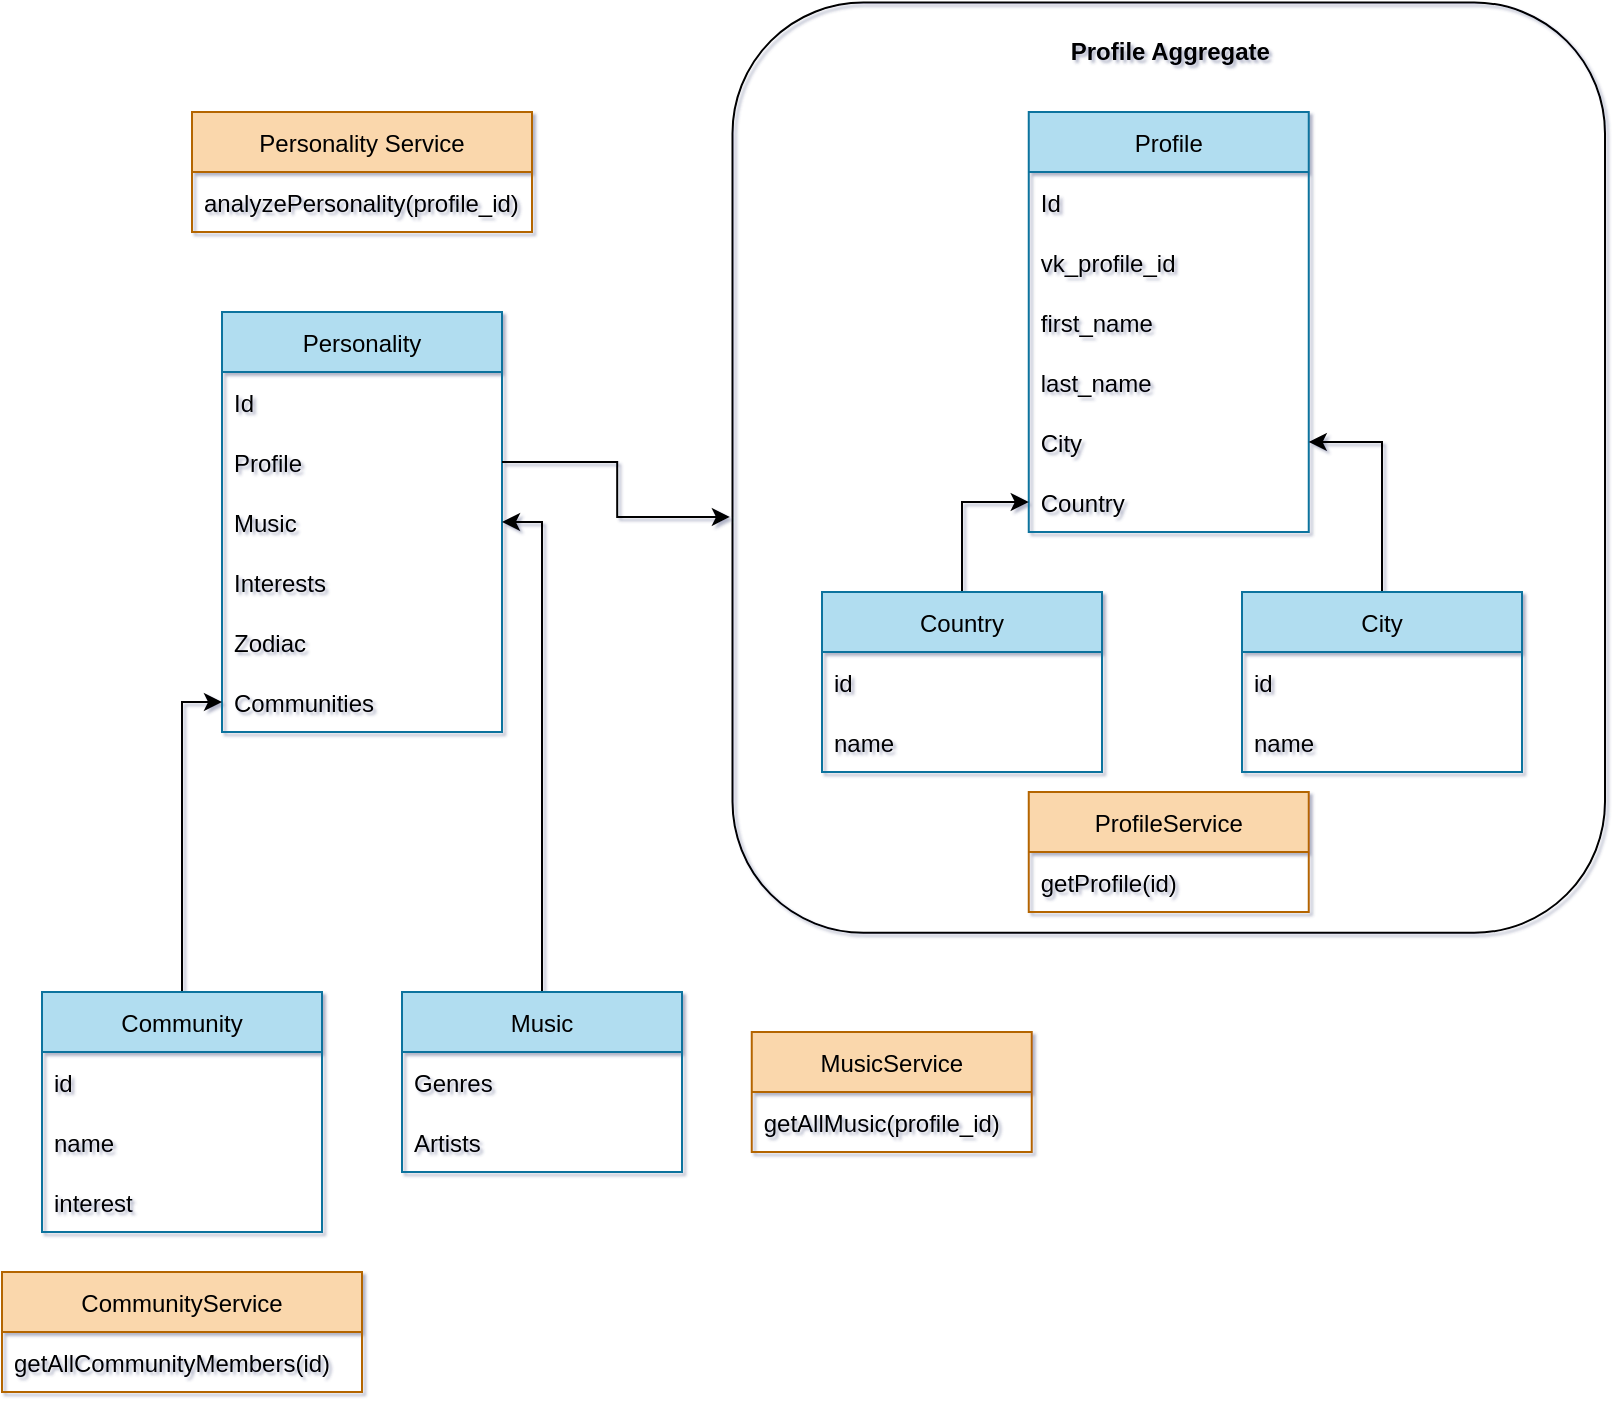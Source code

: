 <mxfile version="20.0.4" type="device"><diagram id="C5RBs43oDa-KdzZeNtuy" name="Page-1"><mxGraphModel dx="1422" dy="798" grid="1" gridSize="10" guides="1" tooltips="1" connect="1" arrows="1" fold="1" page="1" pageScale="1" pageWidth="827" pageHeight="1169" math="0" shadow="1"><root><mxCell id="WIyWlLk6GJQsqaUBKTNV-0"/><mxCell id="WIyWlLk6GJQsqaUBKTNV-1" parent="WIyWlLk6GJQsqaUBKTNV-0"/><mxCell id="C3yfGeXfMbXTntmece6J-43" value="" style="rounded=1;whiteSpace=wrap;html=1;fillColor=none;rotation=90;" parent="WIyWlLk6GJQsqaUBKTNV-1" vertex="1"><mxGeometry x="360.82" y="29.69" width="465.12" height="436.25" as="geometry"/></mxCell><mxCell id="C3yfGeXfMbXTntmece6J-4" value="Personality" style="swimlane;fontStyle=0;childLayout=stackLayout;horizontal=1;startSize=30;horizontalStack=0;resizeParent=1;resizeParentMax=0;resizeLast=0;collapsible=1;marginBottom=0;fillColor=#b1ddf0;strokeColor=#10739e;" parent="WIyWlLk6GJQsqaUBKTNV-1" vertex="1"><mxGeometry x="120" y="170" width="140" height="210" as="geometry"><mxRectangle x="60" y="140" width="100" height="30" as="alternateBounds"/></mxGeometry></mxCell><mxCell id="C3yfGeXfMbXTntmece6J-5" value="Id" style="text;strokeColor=none;fillColor=none;align=left;verticalAlign=middle;spacingLeft=4;spacingRight=4;overflow=hidden;points=[[0,0.5],[1,0.5]];portConstraint=eastwest;rotatable=0;" parent="C3yfGeXfMbXTntmece6J-4" vertex="1"><mxGeometry y="30" width="140" height="30" as="geometry"/></mxCell><mxCell id="C3yfGeXfMbXTntmece6J-21" value="Profile" style="text;strokeColor=none;fillColor=none;align=left;verticalAlign=middle;spacingLeft=4;spacingRight=4;overflow=hidden;points=[[0,0.5],[1,0.5]];portConstraint=eastwest;rotatable=0;" parent="C3yfGeXfMbXTntmece6J-4" vertex="1"><mxGeometry y="60" width="140" height="30" as="geometry"/></mxCell><mxCell id="C3yfGeXfMbXTntmece6J-6" value="Music" style="text;strokeColor=none;fillColor=none;align=left;verticalAlign=middle;spacingLeft=4;spacingRight=4;overflow=hidden;points=[[0,0.5],[1,0.5]];portConstraint=eastwest;rotatable=0;" parent="C3yfGeXfMbXTntmece6J-4" vertex="1"><mxGeometry y="90" width="140" height="30" as="geometry"/></mxCell><mxCell id="C3yfGeXfMbXTntmece6J-7" value="Interests" style="text;strokeColor=none;fillColor=none;align=left;verticalAlign=middle;spacingLeft=4;spacingRight=4;overflow=hidden;points=[[0,0.5],[1,0.5]];portConstraint=eastwest;rotatable=0;" parent="C3yfGeXfMbXTntmece6J-4" vertex="1"><mxGeometry y="120" width="140" height="30" as="geometry"/></mxCell><mxCell id="C3yfGeXfMbXTntmece6J-8" value="Zodiac" style="text;strokeColor=none;fillColor=none;align=left;verticalAlign=middle;spacingLeft=4;spacingRight=4;overflow=hidden;points=[[0,0.5],[1,0.5]];portConstraint=eastwest;rotatable=0;" parent="C3yfGeXfMbXTntmece6J-4" vertex="1"><mxGeometry y="150" width="140" height="30" as="geometry"/></mxCell><mxCell id="C3yfGeXfMbXTntmece6J-30" value="Communities" style="text;strokeColor=none;fillColor=none;align=left;verticalAlign=middle;spacingLeft=4;spacingRight=4;overflow=hidden;points=[[0,0.5],[1,0.5]];portConstraint=eastwest;rotatable=0;" parent="C3yfGeXfMbXTntmece6J-4" vertex="1"><mxGeometry y="180" width="140" height="30" as="geometry"/></mxCell><mxCell id="C3yfGeXfMbXTntmece6J-50" style="edgeStyle=orthogonalEdgeStyle;rounded=0;orthogonalLoop=1;jettySize=auto;html=1;exitX=0.5;exitY=0;exitDx=0;exitDy=0;entryX=1;entryY=0.5;entryDx=0;entryDy=0;" parent="WIyWlLk6GJQsqaUBKTNV-1" source="C3yfGeXfMbXTntmece6J-9" target="C3yfGeXfMbXTntmece6J-6" edge="1"><mxGeometry relative="1" as="geometry"/></mxCell><mxCell id="C3yfGeXfMbXTntmece6J-9" value="Music" style="swimlane;fontStyle=0;childLayout=stackLayout;horizontal=1;startSize=30;horizontalStack=0;resizeParent=1;resizeParentMax=0;resizeLast=0;collapsible=1;marginBottom=0;fillColor=#b1ddf0;strokeColor=#10739e;" parent="WIyWlLk6GJQsqaUBKTNV-1" vertex="1"><mxGeometry x="210" y="510" width="140" height="90" as="geometry"/></mxCell><mxCell id="C3yfGeXfMbXTntmece6J-10" value="Genres" style="text;strokeColor=none;fillColor=none;align=left;verticalAlign=middle;spacingLeft=4;spacingRight=4;overflow=hidden;points=[[0,0.5],[1,0.5]];portConstraint=eastwest;rotatable=0;" parent="C3yfGeXfMbXTntmece6J-9" vertex="1"><mxGeometry y="30" width="140" height="30" as="geometry"/></mxCell><mxCell id="C3yfGeXfMbXTntmece6J-11" value="Artists" style="text;strokeColor=none;fillColor=none;align=left;verticalAlign=middle;spacingLeft=4;spacingRight=4;overflow=hidden;points=[[0,0.5],[1,0.5]];portConstraint=eastwest;rotatable=0;" parent="C3yfGeXfMbXTntmece6J-9" vertex="1"><mxGeometry y="60" width="140" height="30" as="geometry"/></mxCell><mxCell id="C3yfGeXfMbXTntmece6J-16" value="Profile" style="swimlane;fontStyle=0;childLayout=stackLayout;horizontal=1;startSize=30;horizontalStack=0;resizeParent=1;resizeParentMax=0;resizeLast=0;collapsible=1;marginBottom=0;fillColor=#b1ddf0;strokeColor=#10739e;" parent="WIyWlLk6GJQsqaUBKTNV-1" vertex="1"><mxGeometry x="523.38" y="70" width="140" height="210" as="geometry"/></mxCell><mxCell id="C3yfGeXfMbXTntmece6J-17" value="Id" style="text;strokeColor=none;fillColor=none;align=left;verticalAlign=middle;spacingLeft=4;spacingRight=4;overflow=hidden;points=[[0,0.5],[1,0.5]];portConstraint=eastwest;rotatable=0;" parent="C3yfGeXfMbXTntmece6J-16" vertex="1"><mxGeometry y="30" width="140" height="30" as="geometry"/></mxCell><mxCell id="C3yfGeXfMbXTntmece6J-18" value="vk_profile_id" style="text;strokeColor=none;fillColor=none;align=left;verticalAlign=middle;spacingLeft=4;spacingRight=4;overflow=hidden;points=[[0,0.5],[1,0.5]];portConstraint=eastwest;rotatable=0;" parent="C3yfGeXfMbXTntmece6J-16" vertex="1"><mxGeometry y="60" width="140" height="30" as="geometry"/></mxCell><mxCell id="C3yfGeXfMbXTntmece6J-19" value="first_name" style="text;strokeColor=none;fillColor=none;align=left;verticalAlign=middle;spacingLeft=4;spacingRight=4;overflow=hidden;points=[[0,0.5],[1,0.5]];portConstraint=eastwest;rotatable=0;" parent="C3yfGeXfMbXTntmece6J-16" vertex="1"><mxGeometry y="90" width="140" height="30" as="geometry"/></mxCell><mxCell id="C3yfGeXfMbXTntmece6J-20" value="last_name" style="text;strokeColor=none;fillColor=none;align=left;verticalAlign=middle;spacingLeft=4;spacingRight=4;overflow=hidden;points=[[0,0.5],[1,0.5]];portConstraint=eastwest;rotatable=0;" parent="C3yfGeXfMbXTntmece6J-16" vertex="1"><mxGeometry y="120" width="140" height="30" as="geometry"/></mxCell><mxCell id="C3yfGeXfMbXTntmece6J-28" value="City" style="text;strokeColor=none;fillColor=none;align=left;verticalAlign=middle;spacingLeft=4;spacingRight=4;overflow=hidden;points=[[0,0.5],[1,0.5]];portConstraint=eastwest;rotatable=0;" parent="C3yfGeXfMbXTntmece6J-16" vertex="1"><mxGeometry y="150" width="140" height="30" as="geometry"/></mxCell><mxCell id="C3yfGeXfMbXTntmece6J-29" value="Country" style="text;strokeColor=none;fillColor=none;align=left;verticalAlign=middle;spacingLeft=4;spacingRight=4;overflow=hidden;points=[[0,0.5],[1,0.5]];portConstraint=eastwest;rotatable=0;" parent="C3yfGeXfMbXTntmece6J-16" vertex="1"><mxGeometry y="180" width="140" height="30" as="geometry"/></mxCell><mxCell id="C3yfGeXfMbXTntmece6J-49" style="edgeStyle=orthogonalEdgeStyle;rounded=0;orthogonalLoop=1;jettySize=auto;html=1;exitX=0.5;exitY=0;exitDx=0;exitDy=0;" parent="WIyWlLk6GJQsqaUBKTNV-1" source="C3yfGeXfMbXTntmece6J-23" target="C3yfGeXfMbXTntmece6J-30" edge="1"><mxGeometry relative="1" as="geometry"/></mxCell><mxCell id="C3yfGeXfMbXTntmece6J-23" value="Community" style="swimlane;fontStyle=0;childLayout=stackLayout;horizontal=1;startSize=30;horizontalStack=0;resizeParent=1;resizeParentMax=0;resizeLast=0;collapsible=1;marginBottom=0;fillColor=#b1ddf0;strokeColor=#10739e;" parent="WIyWlLk6GJQsqaUBKTNV-1" vertex="1"><mxGeometry x="30" y="510" width="140" height="120" as="geometry"/></mxCell><mxCell id="C3yfGeXfMbXTntmece6J-24" value="id" style="text;strokeColor=none;fillColor=none;align=left;verticalAlign=middle;spacingLeft=4;spacingRight=4;overflow=hidden;points=[[0,0.5],[1,0.5]];portConstraint=eastwest;rotatable=0;" parent="C3yfGeXfMbXTntmece6J-23" vertex="1"><mxGeometry y="30" width="140" height="30" as="geometry"/></mxCell><mxCell id="C3yfGeXfMbXTntmece6J-25" value="name" style="text;strokeColor=none;fillColor=none;align=left;verticalAlign=middle;spacingLeft=4;spacingRight=4;overflow=hidden;points=[[0,0.5],[1,0.5]];portConstraint=eastwest;rotatable=0;" parent="C3yfGeXfMbXTntmece6J-23" vertex="1"><mxGeometry y="60" width="140" height="30" as="geometry"/></mxCell><mxCell id="C3yfGeXfMbXTntmece6J-26" value="interest" style="text;strokeColor=none;fillColor=none;align=left;verticalAlign=middle;spacingLeft=4;spacingRight=4;overflow=hidden;points=[[0,0.5],[1,0.5]];portConstraint=eastwest;rotatable=0;" parent="C3yfGeXfMbXTntmece6J-23" vertex="1"><mxGeometry y="90" width="140" height="30" as="geometry"/></mxCell><mxCell id="C3yfGeXfMbXTntmece6J-45" value="" style="edgeStyle=orthogonalEdgeStyle;rounded=0;orthogonalLoop=1;jettySize=auto;html=1;" parent="WIyWlLk6GJQsqaUBKTNV-1" source="C3yfGeXfMbXTntmece6J-32" target="C3yfGeXfMbXTntmece6J-29" edge="1"><mxGeometry relative="1" as="geometry"/></mxCell><mxCell id="C3yfGeXfMbXTntmece6J-32" value="Country" style="swimlane;fontStyle=0;childLayout=stackLayout;horizontal=1;startSize=30;horizontalStack=0;resizeParent=1;resizeParentMax=0;resizeLast=0;collapsible=1;marginBottom=0;fillColor=#b1ddf0;strokeColor=#10739e;" parent="WIyWlLk6GJQsqaUBKTNV-1" vertex="1"><mxGeometry x="420" y="310" width="140" height="90" as="geometry"/></mxCell><mxCell id="C3yfGeXfMbXTntmece6J-33" value="id" style="text;strokeColor=none;fillColor=none;align=left;verticalAlign=middle;spacingLeft=4;spacingRight=4;overflow=hidden;points=[[0,0.5],[1,0.5]];portConstraint=eastwest;rotatable=0;" parent="C3yfGeXfMbXTntmece6J-32" vertex="1"><mxGeometry y="30" width="140" height="30" as="geometry"/></mxCell><mxCell id="C3yfGeXfMbXTntmece6J-34" value="name" style="text;strokeColor=none;fillColor=none;align=left;verticalAlign=middle;spacingLeft=4;spacingRight=4;overflow=hidden;points=[[0,0.5],[1,0.5]];portConstraint=eastwest;rotatable=0;" parent="C3yfGeXfMbXTntmece6J-32" vertex="1"><mxGeometry y="60" width="140" height="30" as="geometry"/></mxCell><mxCell id="C3yfGeXfMbXTntmece6J-47" style="edgeStyle=orthogonalEdgeStyle;rounded=0;orthogonalLoop=1;jettySize=auto;html=1;exitX=0.5;exitY=0;exitDx=0;exitDy=0;entryX=1;entryY=0.5;entryDx=0;entryDy=0;" parent="WIyWlLk6GJQsqaUBKTNV-1" source="C3yfGeXfMbXTntmece6J-36" target="C3yfGeXfMbXTntmece6J-28" edge="1"><mxGeometry relative="1" as="geometry"/></mxCell><mxCell id="C3yfGeXfMbXTntmece6J-36" value="City" style="swimlane;fontStyle=0;childLayout=stackLayout;horizontal=1;startSize=30;horizontalStack=0;resizeParent=1;resizeParentMax=0;resizeLast=0;collapsible=1;marginBottom=0;fillColor=#b1ddf0;strokeColor=#10739e;" parent="WIyWlLk6GJQsqaUBKTNV-1" vertex="1"><mxGeometry x="630" y="310" width="140" height="90" as="geometry"/></mxCell><mxCell id="C3yfGeXfMbXTntmece6J-37" value="id" style="text;strokeColor=none;fillColor=none;align=left;verticalAlign=middle;spacingLeft=4;spacingRight=4;overflow=hidden;points=[[0,0.5],[1,0.5]];portConstraint=eastwest;rotatable=0;" parent="C3yfGeXfMbXTntmece6J-36" vertex="1"><mxGeometry y="30" width="140" height="30" as="geometry"/></mxCell><mxCell id="C3yfGeXfMbXTntmece6J-38" value="name" style="text;strokeColor=none;fillColor=none;align=left;verticalAlign=middle;spacingLeft=4;spacingRight=4;overflow=hidden;points=[[0,0.5],[1,0.5]];portConstraint=eastwest;rotatable=0;" parent="C3yfGeXfMbXTntmece6J-36" vertex="1"><mxGeometry y="60" width="140" height="30" as="geometry"/></mxCell><mxCell id="C3yfGeXfMbXTntmece6J-52" style="edgeStyle=orthogonalEdgeStyle;rounded=0;orthogonalLoop=1;jettySize=auto;html=1;exitX=1;exitY=0.5;exitDx=0;exitDy=0;entryX=0.553;entryY=1.003;entryDx=0;entryDy=0;entryPerimeter=0;" parent="WIyWlLk6GJQsqaUBKTNV-1" source="C3yfGeXfMbXTntmece6J-21" target="C3yfGeXfMbXTntmece6J-43" edge="1"><mxGeometry relative="1" as="geometry"/></mxCell><mxCell id="C3yfGeXfMbXTntmece6J-53" value="Profile Aggregate" style="text;strokeColor=none;fillColor=none;align=left;verticalAlign=middle;spacingLeft=4;spacingRight=4;overflow=hidden;points=[[0,0.5],[1,0.5]];portConstraint=eastwest;rotatable=0;labelBackgroundColor=none;fontStyle=1" parent="WIyWlLk6GJQsqaUBKTNV-1" vertex="1"><mxGeometry x="538.38" y="24" width="110" height="30" as="geometry"/></mxCell><mxCell id="C3yfGeXfMbXTntmece6J-59" value="Personality Service" style="swimlane;fontStyle=0;childLayout=stackLayout;horizontal=1;startSize=30;horizontalStack=0;resizeParent=1;resizeParentMax=0;resizeLast=0;collapsible=1;marginBottom=0;labelBackgroundColor=none;fillColor=#fad7ac;strokeColor=#b46504;" parent="WIyWlLk6GJQsqaUBKTNV-1" vertex="1"><mxGeometry x="105" y="70" width="170" height="60" as="geometry"/></mxCell><mxCell id="C3yfGeXfMbXTntmece6J-60" value="analyzePersonality(profile_id)" style="text;strokeColor=none;fillColor=none;align=left;verticalAlign=middle;spacingLeft=4;spacingRight=4;overflow=hidden;points=[[0,0.5],[1,0.5]];portConstraint=eastwest;rotatable=0;labelBackgroundColor=none;" parent="C3yfGeXfMbXTntmece6J-59" vertex="1"><mxGeometry y="30" width="170" height="30" as="geometry"/></mxCell><mxCell id="C3yfGeXfMbXTntmece6J-64" value="MusicService" style="swimlane;fontStyle=0;childLayout=stackLayout;horizontal=1;startSize=30;horizontalStack=0;resizeParent=1;resizeParentMax=0;resizeLast=0;collapsible=1;marginBottom=0;labelBackgroundColor=none;fillColor=#fad7ac;strokeColor=#b46504;" parent="WIyWlLk6GJQsqaUBKTNV-1" vertex="1"><mxGeometry x="384.88" y="530" width="140" height="60" as="geometry"/></mxCell><mxCell id="C3yfGeXfMbXTntmece6J-65" value="getAllMusic(profile_id)" style="text;strokeColor=none;fillColor=none;align=left;verticalAlign=middle;spacingLeft=4;spacingRight=4;overflow=hidden;points=[[0,0.5],[1,0.5]];portConstraint=eastwest;rotatable=0;labelBackgroundColor=none;" parent="C3yfGeXfMbXTntmece6J-64" vertex="1"><mxGeometry y="30" width="140" height="30" as="geometry"/></mxCell><mxCell id="C3yfGeXfMbXTntmece6J-66" value="CommunityService" style="swimlane;fontStyle=0;childLayout=stackLayout;horizontal=1;startSize=30;horizontalStack=0;resizeParent=1;resizeParentMax=0;resizeLast=0;collapsible=1;marginBottom=0;labelBackgroundColor=none;fillColor=#fad7ac;strokeColor=#b46504;" parent="WIyWlLk6GJQsqaUBKTNV-1" vertex="1"><mxGeometry x="10" y="650" width="180" height="60" as="geometry"/></mxCell><mxCell id="C3yfGeXfMbXTntmece6J-67" value="getAllCommunityMembers(id)" style="text;strokeColor=none;fillColor=none;align=left;verticalAlign=middle;spacingLeft=4;spacingRight=4;overflow=hidden;points=[[0,0.5],[1,0.5]];portConstraint=eastwest;rotatable=0;labelBackgroundColor=none;" parent="C3yfGeXfMbXTntmece6J-66" vertex="1"><mxGeometry y="30" width="180" height="30" as="geometry"/></mxCell><mxCell id="C3yfGeXfMbXTntmece6J-69" value="ProfileService" style="swimlane;fontStyle=0;childLayout=stackLayout;horizontal=1;startSize=30;horizontalStack=0;resizeParent=1;resizeParentMax=0;resizeLast=0;collapsible=1;marginBottom=0;labelBackgroundColor=none;fillColor=#fad7ac;strokeColor=#b46504;" parent="WIyWlLk6GJQsqaUBKTNV-1" vertex="1"><mxGeometry x="523.38" y="410" width="140" height="60" as="geometry"/></mxCell><mxCell id="C3yfGeXfMbXTntmece6J-70" value="getProfile(id)" style="text;strokeColor=none;fillColor=none;align=left;verticalAlign=middle;spacingLeft=4;spacingRight=4;overflow=hidden;points=[[0,0.5],[1,0.5]];portConstraint=eastwest;rotatable=0;labelBackgroundColor=none;" parent="C3yfGeXfMbXTntmece6J-69" vertex="1"><mxGeometry y="30" width="140" height="30" as="geometry"/></mxCell></root></mxGraphModel></diagram></mxfile>